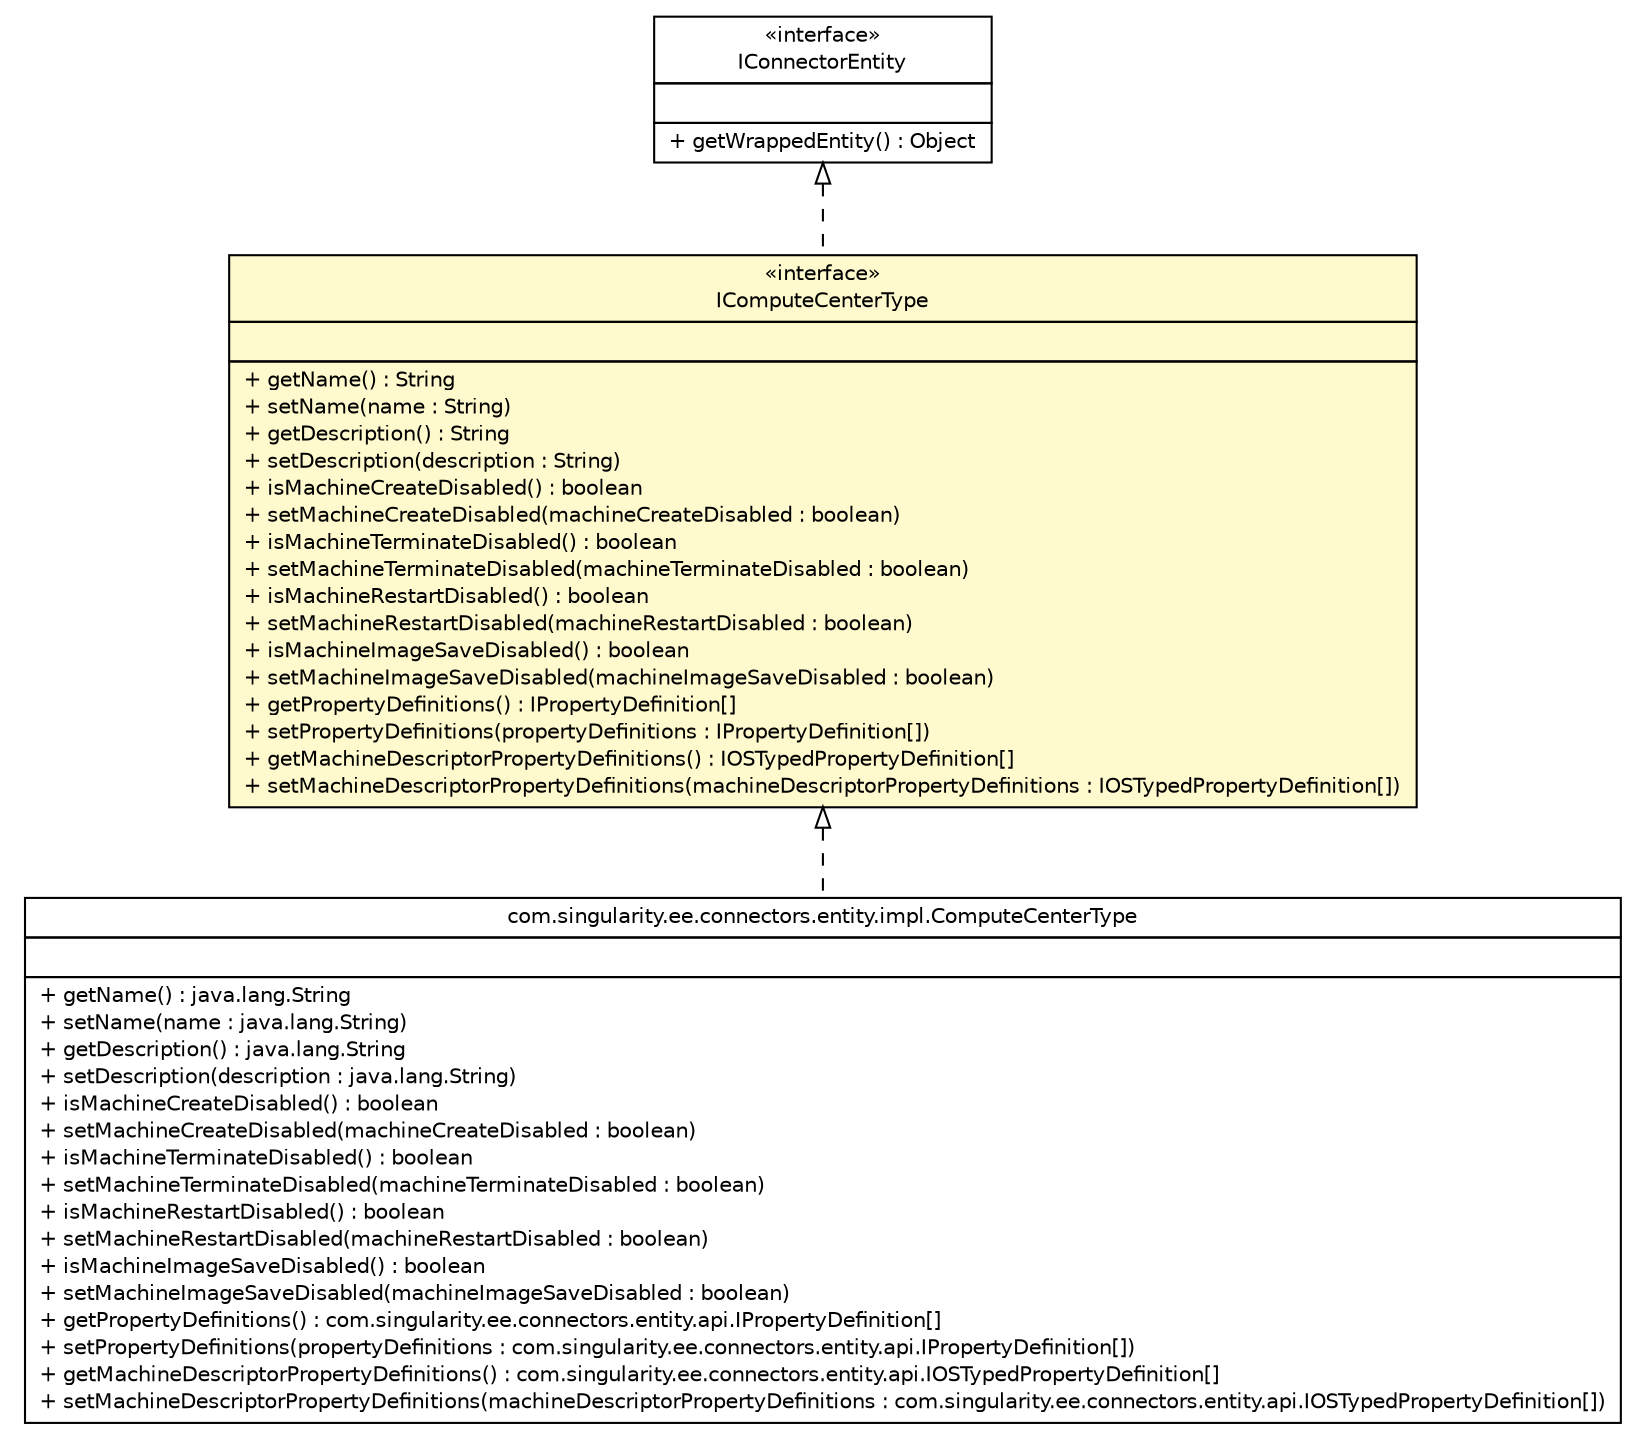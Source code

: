 #!/usr/local/bin/dot
#
# Class diagram 
# Generated by UMLGraph version 5.4 (http://www.umlgraph.org/)
#

digraph G {
	edge [fontname="Helvetica",fontsize=10,labelfontname="Helvetica",labelfontsize=10];
	node [fontname="Helvetica",fontsize=10,shape=plaintext];
	nodesep=0.25;
	ranksep=0.5;
	// com.singularity.ee.connectors.entity.api.IComputeCenterType
	c624 [label=<<table title="com.singularity.ee.connectors.entity.api.IComputeCenterType" border="0" cellborder="1" cellspacing="0" cellpadding="2" port="p" bgcolor="lemonChiffon" href="./IComputeCenterType.html">
		<tr><td><table border="0" cellspacing="0" cellpadding="1">
<tr><td align="center" balign="center"> &#171;interface&#187; </td></tr>
<tr><td align="center" balign="center"> IComputeCenterType </td></tr>
		</table></td></tr>
		<tr><td><table border="0" cellspacing="0" cellpadding="1">
<tr><td align="left" balign="left">  </td></tr>
		</table></td></tr>
		<tr><td><table border="0" cellspacing="0" cellpadding="1">
<tr><td align="left" balign="left"> + getName() : String </td></tr>
<tr><td align="left" balign="left"> + setName(name : String) </td></tr>
<tr><td align="left" balign="left"> + getDescription() : String </td></tr>
<tr><td align="left" balign="left"> + setDescription(description : String) </td></tr>
<tr><td align="left" balign="left"> + isMachineCreateDisabled() : boolean </td></tr>
<tr><td align="left" balign="left"> + setMachineCreateDisabled(machineCreateDisabled : boolean) </td></tr>
<tr><td align="left" balign="left"> + isMachineTerminateDisabled() : boolean </td></tr>
<tr><td align="left" balign="left"> + setMachineTerminateDisabled(machineTerminateDisabled : boolean) </td></tr>
<tr><td align="left" balign="left"> + isMachineRestartDisabled() : boolean </td></tr>
<tr><td align="left" balign="left"> + setMachineRestartDisabled(machineRestartDisabled : boolean) </td></tr>
<tr><td align="left" balign="left"> + isMachineImageSaveDisabled() : boolean </td></tr>
<tr><td align="left" balign="left"> + setMachineImageSaveDisabled(machineImageSaveDisabled : boolean) </td></tr>
<tr><td align="left" balign="left"> + getPropertyDefinitions() : IPropertyDefinition[] </td></tr>
<tr><td align="left" balign="left"> + setPropertyDefinitions(propertyDefinitions : IPropertyDefinition[]) </td></tr>
<tr><td align="left" balign="left"> + getMachineDescriptorPropertyDefinitions() : IOSTypedPropertyDefinition[] </td></tr>
<tr><td align="left" balign="left"> + setMachineDescriptorPropertyDefinitions(machineDescriptorPropertyDefinitions : IOSTypedPropertyDefinition[]) </td></tr>
		</table></td></tr>
		</table>>, URL="./IComputeCenterType.html", fontname="Helvetica", fontcolor="black", fontsize=10.0];
	// com.singularity.ee.connectors.entity.api.IConnectorEntity
	c625 [label=<<table title="com.singularity.ee.connectors.entity.api.IConnectorEntity" border="0" cellborder="1" cellspacing="0" cellpadding="2" port="p" href="./IConnectorEntity.html">
		<tr><td><table border="0" cellspacing="0" cellpadding="1">
<tr><td align="center" balign="center"> &#171;interface&#187; </td></tr>
<tr><td align="center" balign="center"> IConnectorEntity </td></tr>
		</table></td></tr>
		<tr><td><table border="0" cellspacing="0" cellpadding="1">
<tr><td align="left" balign="left">  </td></tr>
		</table></td></tr>
		<tr><td><table border="0" cellspacing="0" cellpadding="1">
<tr><td align="left" balign="left"> + getWrappedEntity() : Object </td></tr>
		</table></td></tr>
		</table>>, URL="./IConnectorEntity.html", fontname="Helvetica", fontcolor="black", fontsize=10.0];
	// com.singularity.ee.connectors.entity.impl.ComputeCenterType
	c647 [label=<<table title="com.singularity.ee.connectors.entity.impl.ComputeCenterType" border="0" cellborder="1" cellspacing="0" cellpadding="2" port="p" href="../impl/ComputeCenterType.html">
		<tr><td><table border="0" cellspacing="0" cellpadding="1">
<tr><td align="center" balign="center"> com.singularity.ee.connectors.entity.impl.ComputeCenterType </td></tr>
		</table></td></tr>
		<tr><td><table border="0" cellspacing="0" cellpadding="1">
<tr><td align="left" balign="left">  </td></tr>
		</table></td></tr>
		<tr><td><table border="0" cellspacing="0" cellpadding="1">
<tr><td align="left" balign="left"> + getName() : java.lang.String </td></tr>
<tr><td align="left" balign="left"> + setName(name : java.lang.String) </td></tr>
<tr><td align="left" balign="left"> + getDescription() : java.lang.String </td></tr>
<tr><td align="left" balign="left"> + setDescription(description : java.lang.String) </td></tr>
<tr><td align="left" balign="left"> + isMachineCreateDisabled() : boolean </td></tr>
<tr><td align="left" balign="left"> + setMachineCreateDisabled(machineCreateDisabled : boolean) </td></tr>
<tr><td align="left" balign="left"> + isMachineTerminateDisabled() : boolean </td></tr>
<tr><td align="left" balign="left"> + setMachineTerminateDisabled(machineTerminateDisabled : boolean) </td></tr>
<tr><td align="left" balign="left"> + isMachineRestartDisabled() : boolean </td></tr>
<tr><td align="left" balign="left"> + setMachineRestartDisabled(machineRestartDisabled : boolean) </td></tr>
<tr><td align="left" balign="left"> + isMachineImageSaveDisabled() : boolean </td></tr>
<tr><td align="left" balign="left"> + setMachineImageSaveDisabled(machineImageSaveDisabled : boolean) </td></tr>
<tr><td align="left" balign="left"> + getPropertyDefinitions() : com.singularity.ee.connectors.entity.api.IPropertyDefinition[] </td></tr>
<tr><td align="left" balign="left"> + setPropertyDefinitions(propertyDefinitions : com.singularity.ee.connectors.entity.api.IPropertyDefinition[]) </td></tr>
<tr><td align="left" balign="left"> + getMachineDescriptorPropertyDefinitions() : com.singularity.ee.connectors.entity.api.IOSTypedPropertyDefinition[] </td></tr>
<tr><td align="left" balign="left"> + setMachineDescriptorPropertyDefinitions(machineDescriptorPropertyDefinitions : com.singularity.ee.connectors.entity.api.IOSTypedPropertyDefinition[]) </td></tr>
		</table></td></tr>
		</table>>, URL="../impl/ComputeCenterType.html", fontname="Helvetica", fontcolor="black", fontsize=10.0];
	//com.singularity.ee.connectors.entity.api.IComputeCenterType implements com.singularity.ee.connectors.entity.api.IConnectorEntity
	c625:p -> c624:p [dir=back,arrowtail=empty,style=dashed];
	//com.singularity.ee.connectors.entity.impl.ComputeCenterType implements com.singularity.ee.connectors.entity.api.IComputeCenterType
	c624:p -> c647:p [dir=back,arrowtail=empty,style=dashed];
}

